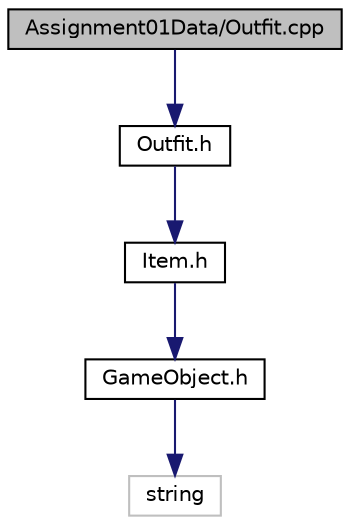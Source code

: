 digraph "Assignment01Data/Outfit.cpp"
{
  bgcolor="transparent";
  edge [fontname="Helvetica",fontsize="10",labelfontname="Helvetica",labelfontsize="10"];
  node [fontname="Helvetica",fontsize="10",shape=record];
  Node1 [label="Assignment01Data/Outfit.cpp",height=0.2,width=0.4,color="black", fillcolor="grey75", style="filled", fontcolor="black"];
  Node1 -> Node2 [color="midnightblue",fontsize="10",style="solid",fontname="Helvetica"];
  Node2 [label="Outfit.h",height=0.2,width=0.4,color="black",URL="$Outfit_8h.html",tooltip="Outfit is an inheritance to Item, adds SPECIAL to Dweller. "];
  Node2 -> Node3 [color="midnightblue",fontsize="10",style="solid",fontname="Helvetica"];
  Node3 [label="Item.h",height=0.2,width=0.4,color="black",URL="$Item_8h.html",tooltip="Item initialises name and durability for Weapon and Outfit. "];
  Node3 -> Node4 [color="midnightblue",fontsize="10",style="solid",fontname="Helvetica"];
  Node4 [label="GameObject.h",height=0.2,width=0.4,color="black",URL="$GameObject_8h.html",tooltip="GameObject class here to initialise name for its inheritance. "];
  Node4 -> Node5 [color="midnightblue",fontsize="10",style="solid",fontname="Helvetica"];
  Node5 [label="string",height=0.2,width=0.4,color="grey75"];
}

